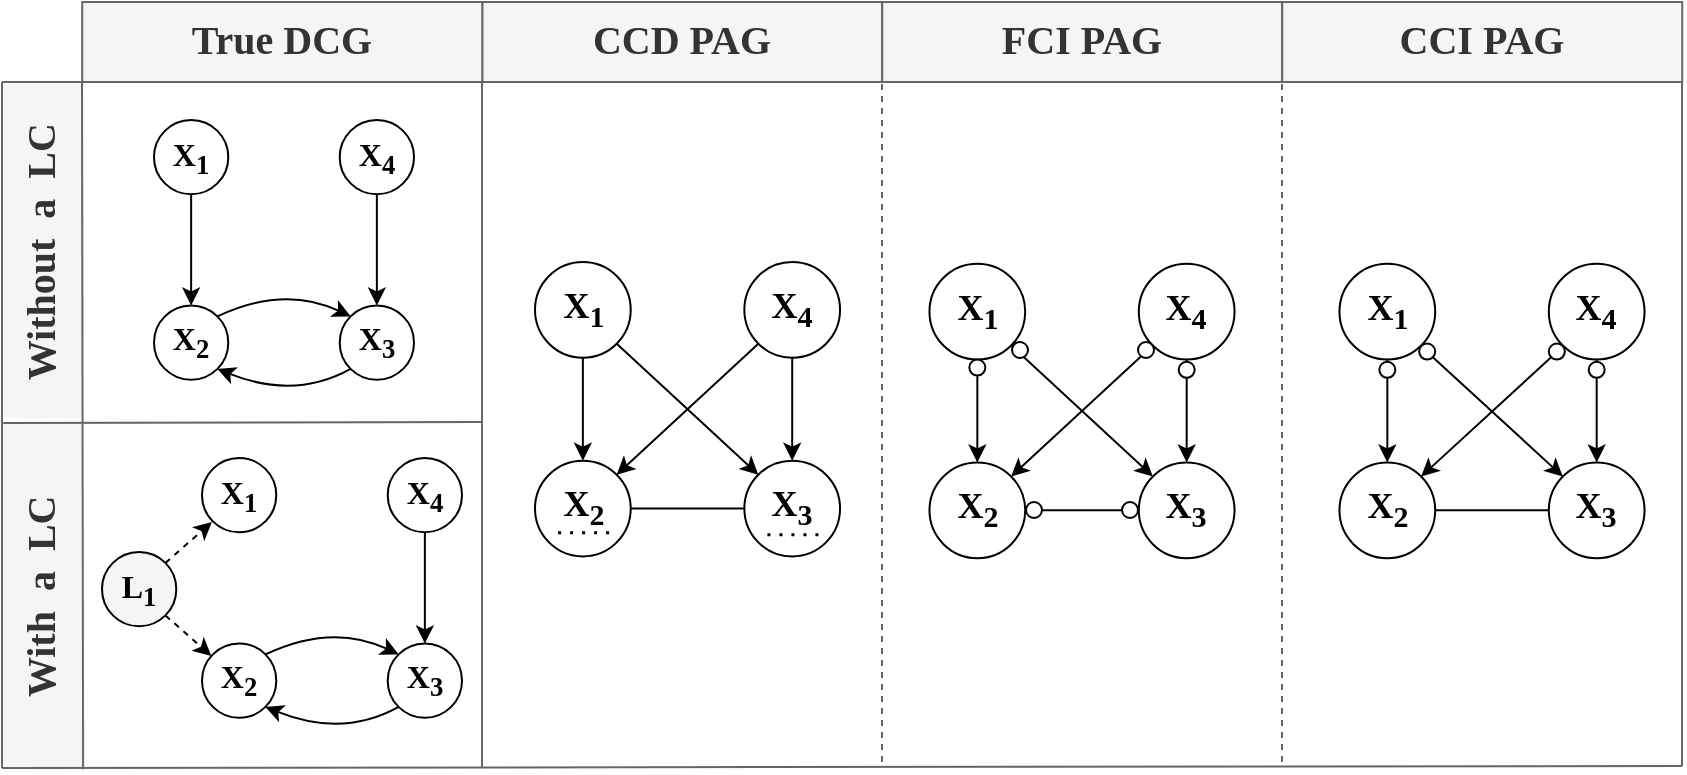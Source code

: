 <mxfile version="21.2.1" type="device">
  <diagram name="Page-1" id="Ngn3FmLotzv5n-5xn6AV">
    <mxGraphModel dx="1840" dy="658" grid="1" gridSize="10" guides="1" tooltips="1" connect="1" arrows="1" fold="1" page="1" pageScale="1" pageWidth="850" pageHeight="1100" math="0" shadow="0">
      <root>
        <mxCell id="0" />
        <mxCell id="1" parent="0" />
        <mxCell id="hpTO8w79oZe0RCC16EcX-18" value="&lt;b style=&quot;border-color: var(--border-color);&quot;&gt;With&amp;nbsp; a&amp;nbsp; LC&lt;/b&gt;" style="text;whiteSpace=wrap;html=1;fontSize=20;fontFamily=Times New Roman;rotation=-90;fillColor=#f5f5f5;fontColor=#333333;strokeColor=none;align=center;" parent="1" vertex="1">
          <mxGeometry x="-106" y="477.09" width="173.12" height="40" as="geometry" />
        </mxCell>
        <mxCell id="hpTO8w79oZe0RCC16EcX-17" value="&lt;div style=&quot;&quot;&gt;&lt;span style=&quot;background-color: initial;&quot;&gt;&lt;b&gt;Without&amp;nbsp; a&amp;nbsp; LC&lt;/b&gt;&lt;/span&gt;&lt;/div&gt;" style="text;whiteSpace=wrap;html=1;fontSize=20;fontFamily=Times New Roman;flipH=1;flipV=1;direction=west;rotation=-90;fillColor=#f5f5f5;fontColor=#333333;strokeColor=none;align=center;" parent="1" vertex="1">
          <mxGeometry x="-102.62" y="304.38" width="167.12" height="40" as="geometry" />
        </mxCell>
        <mxCell id="hpTO8w79oZe0RCC16EcX-2" value="" style="endArrow=none;html=1;rounded=0;strokeColor=#666666;" parent="1" edge="1">
          <mxGeometry width="50" height="50" relative="1" as="geometry">
            <mxPoint x="200" y="583" as="sourcePoint" />
            <mxPoint x="200" y="202" as="targetPoint" />
          </mxGeometry>
        </mxCell>
        <mxCell id="hpTO8w79oZe0RCC16EcX-3" value="" style="endArrow=none;html=1;rounded=0;strokeColor=#666666;" parent="1" edge="1">
          <mxGeometry width="50" height="50" relative="1" as="geometry">
            <mxPoint x="-40" y="240" as="sourcePoint" />
            <mxPoint x="800" y="240" as="targetPoint" />
          </mxGeometry>
        </mxCell>
        <mxCell id="hpTO8w79oZe0RCC16EcX-5" value="" style="endArrow=none;html=1;rounded=0;exitX=0;exitY=1;exitDx=0;exitDy=0;strokeColor=#666666;" parent="1" source="hpTO8w79oZe0RCC16EcX-18" edge="1">
          <mxGeometry width="50" height="50" relative="1" as="geometry">
            <mxPoint y="640" as="sourcePoint" />
            <mxPoint y="240" as="targetPoint" />
          </mxGeometry>
        </mxCell>
        <mxCell id="hpTO8w79oZe0RCC16EcX-6" value="" style="endArrow=none;html=1;rounded=0;fillColor=#f5f5f5;strokeColor=#666666;dashed=1;" parent="1" edge="1">
          <mxGeometry width="50" height="50" relative="1" as="geometry">
            <mxPoint x="400" y="580" as="sourcePoint" />
            <mxPoint x="400" y="200" as="targetPoint" />
          </mxGeometry>
        </mxCell>
        <mxCell id="hpTO8w79oZe0RCC16EcX-7" value="" style="endArrow=none;html=1;rounded=0;fillColor=#f5f5f5;strokeColor=#666666;dashed=1;" parent="1" edge="1">
          <mxGeometry width="50" height="50" relative="1" as="geometry">
            <mxPoint x="600" y="580" as="sourcePoint" />
            <mxPoint x="600" y="200" as="targetPoint" />
          </mxGeometry>
        </mxCell>
        <mxCell id="hpTO8w79oZe0RCC16EcX-8" value="" style="endArrow=none;html=1;rounded=0;strokeColor=#666666;" parent="1" edge="1">
          <mxGeometry width="50" height="50" relative="1" as="geometry">
            <mxPoint x="800" y="582" as="sourcePoint" />
            <mxPoint x="800" y="201" as="targetPoint" />
          </mxGeometry>
        </mxCell>
        <mxCell id="hpTO8w79oZe0RCC16EcX-11" value="" style="endArrow=none;html=1;rounded=0;startSize=6;strokeColor=#666666;" parent="1" edge="1">
          <mxGeometry width="50" height="50" relative="1" as="geometry">
            <mxPoint x="-40" y="583" as="sourcePoint" />
            <mxPoint x="-40" y="240" as="targetPoint" />
          </mxGeometry>
        </mxCell>
        <mxCell id="hpTO8w79oZe0RCC16EcX-13" value="&lt;span style=&quot;background-color: rgb(245, 245, 245);&quot;&gt;&lt;b&gt;CCD PAG&lt;/b&gt;&lt;/span&gt;" style="text;whiteSpace=wrap;html=1;fontSize=20;fontFamily=Times New Roman;align=center;fillColor=#f5f5f5;fontColor=#333333;strokeColor=#666666;" parent="1" vertex="1">
          <mxGeometry x="200.12" y="200" width="200" height="40" as="geometry" />
        </mxCell>
        <mxCell id="hpTO8w79oZe0RCC16EcX-14" value="&lt;span style=&quot;background-color: rgb(245, 245, 245);&quot;&gt;&lt;b&gt;FCI PAG&lt;/b&gt;&lt;/span&gt;" style="text;whiteSpace=wrap;html=1;fontSize=20;fontFamily=Times New Roman;align=center;fillColor=#f5f5f5;fontColor=#333333;strokeColor=#666666;" parent="1" vertex="1">
          <mxGeometry x="400.12" y="200" width="200" height="40" as="geometry" />
        </mxCell>
        <mxCell id="hpTO8w79oZe0RCC16EcX-15" value="&lt;span style=&quot;background-color: rgb(245, 245, 245);&quot;&gt;&lt;b&gt;CCI PAG&lt;/b&gt;&lt;/span&gt;" style="text;whiteSpace=wrap;html=1;fontSize=20;fontFamily=Times New Roman;align=center;fillColor=#f5f5f5;fontColor=#333333;strokeColor=#666666;" parent="1" vertex="1">
          <mxGeometry x="600.12" y="200" width="200" height="40" as="geometry" />
        </mxCell>
        <mxCell id="hpTO8w79oZe0RCC16EcX-16" value="&lt;span style=&quot;background-color: rgb(245, 245, 245);&quot;&gt;&lt;b&gt;True DCG&lt;/b&gt;&lt;/span&gt;" style="text;whiteSpace=wrap;html=1;fontSize=20;fontFamily=Times New Roman;fillColor=#f5f5f5;fontColor=#333333;strokeColor=#666666;align=center;" parent="1" vertex="1">
          <mxGeometry x="0.12" y="200" width="200" height="40" as="geometry" />
        </mxCell>
        <mxCell id="hpTO8w79oZe0RCC16EcX-19" value="" style="group" parent="1" vertex="1" connectable="0">
          <mxGeometry x="36" y="259" width="130" height="140" as="geometry" />
        </mxCell>
        <mxCell id="hpTO8w79oZe0RCC16EcX-20" value="&lt;font face=&quot;Times New Roman&quot; style=&quot;font-size: 16px;&quot;&gt;&lt;b&gt;X&lt;sub&gt;1&lt;/sub&gt;&lt;/b&gt;&lt;/font&gt;" style="ellipse;whiteSpace=wrap;html=1;aspect=fixed;" parent="hpTO8w79oZe0RCC16EcX-19" vertex="1">
          <mxGeometry width="37.143" height="37.143" as="geometry" />
        </mxCell>
        <mxCell id="hpTO8w79oZe0RCC16EcX-21" value="&lt;font face=&quot;Times New Roman&quot; style=&quot;font-size: 16px;&quot;&gt;&lt;b&gt;X&lt;sub&gt;2&lt;/sub&gt;&lt;/b&gt;&lt;/font&gt;" style="ellipse;whiteSpace=wrap;html=1;aspect=fixed;" parent="hpTO8w79oZe0RCC16EcX-19" vertex="1">
          <mxGeometry y="92.744" width="37.143" height="37.143" as="geometry" />
        </mxCell>
        <mxCell id="hpTO8w79oZe0RCC16EcX-22" value="" style="endArrow=classic;html=1;rounded=0;entryX=0.5;entryY=0;entryDx=0;entryDy=0;exitX=0.5;exitY=1;exitDx=0;exitDy=0;" parent="hpTO8w79oZe0RCC16EcX-19" source="hpTO8w79oZe0RCC16EcX-20" target="hpTO8w79oZe0RCC16EcX-21" edge="1">
          <mxGeometry width="50" height="50" relative="1" as="geometry">
            <mxPoint x="74.286" y="41.22" as="sourcePoint" />
            <mxPoint x="120.714" y="-10.305" as="targetPoint" />
          </mxGeometry>
        </mxCell>
        <mxCell id="hpTO8w79oZe0RCC16EcX-23" value="&lt;font face=&quot;Times New Roman&quot; style=&quot;font-size: 16px;&quot;&gt;&lt;b&gt;X&lt;sub&gt;4&lt;/sub&gt;&lt;/b&gt;&lt;/font&gt;" style="ellipse;whiteSpace=wrap;html=1;aspect=fixed;" parent="hpTO8w79oZe0RCC16EcX-19" vertex="1">
          <mxGeometry x="92.857" width="37.143" height="37.143" as="geometry" />
        </mxCell>
        <mxCell id="hpTO8w79oZe0RCC16EcX-24" value="&lt;font face=&quot;Times New Roman&quot; style=&quot;font-size: 16px;&quot;&gt;&lt;b&gt;X&lt;sub&gt;3&lt;/sub&gt;&lt;/b&gt;&lt;/font&gt;" style="ellipse;whiteSpace=wrap;html=1;aspect=fixed;" parent="hpTO8w79oZe0RCC16EcX-19" vertex="1">
          <mxGeometry x="92.857" y="92.744" width="37.143" height="37.143" as="geometry" />
        </mxCell>
        <mxCell id="hpTO8w79oZe0RCC16EcX-25" value="" style="endArrow=classic;html=1;rounded=0;entryX=0.5;entryY=0;entryDx=0;entryDy=0;exitX=0.5;exitY=1;exitDx=0;exitDy=0;" parent="hpTO8w79oZe0RCC16EcX-19" source="hpTO8w79oZe0RCC16EcX-23" target="hpTO8w79oZe0RCC16EcX-24" edge="1">
          <mxGeometry width="50" height="50" relative="1" as="geometry">
            <mxPoint x="167.143" y="41.22" as="sourcePoint" />
            <mxPoint x="213.571" y="-10.305" as="targetPoint" />
          </mxGeometry>
        </mxCell>
        <mxCell id="hpTO8w79oZe0RCC16EcX-26" value="" style="endArrow=classic;html=1;exitX=1;exitY=0;exitDx=0;exitDy=0;entryX=0;entryY=0;entryDx=0;entryDy=0;curved=1;" parent="hpTO8w79oZe0RCC16EcX-19" source="hpTO8w79oZe0RCC16EcX-21" target="hpTO8w79oZe0RCC16EcX-24" edge="1">
          <mxGeometry width="50" height="50" relative="1" as="geometry">
            <mxPoint x="120.714" y="164.878" as="sourcePoint" />
            <mxPoint x="167.143" y="113.354" as="targetPoint" />
            <Array as="points">
              <mxPoint x="65" y="82.439" />
            </Array>
          </mxGeometry>
        </mxCell>
        <mxCell id="hpTO8w79oZe0RCC16EcX-27" value="" style="endArrow=classic;html=1;exitX=0;exitY=1;exitDx=0;exitDy=0;curved=1;entryX=1;entryY=1;entryDx=0;entryDy=0;" parent="hpTO8w79oZe0RCC16EcX-19" source="hpTO8w79oZe0RCC16EcX-24" target="hpTO8w79oZe0RCC16EcX-21" edge="1">
          <mxGeometry width="50" height="50" relative="1" as="geometry">
            <mxPoint x="103.738" y="123.659" as="sourcePoint" />
            <mxPoint x="37.143" y="123.659" as="targetPoint" />
            <Array as="points">
              <mxPoint x="70.441" y="140" />
            </Array>
          </mxGeometry>
        </mxCell>
        <mxCell id="hpTO8w79oZe0RCC16EcX-49" value="" style="group" parent="1" vertex="1" connectable="0">
          <mxGeometry x="10" y="430" width="180" height="140" as="geometry" />
        </mxCell>
        <mxCell id="hpTO8w79oZe0RCC16EcX-37" value="" style="group" parent="hpTO8w79oZe0RCC16EcX-49" vertex="1" connectable="0">
          <mxGeometry x="50" y="-2" width="130" height="140" as="geometry" />
        </mxCell>
        <mxCell id="hpTO8w79oZe0RCC16EcX-38" value="&lt;font face=&quot;Times New Roman&quot; style=&quot;font-size: 16px;&quot;&gt;&lt;b&gt;X&lt;sub&gt;1&lt;/sub&gt;&lt;/b&gt;&lt;/font&gt;" style="ellipse;whiteSpace=wrap;html=1;aspect=fixed;" parent="hpTO8w79oZe0RCC16EcX-37" vertex="1">
          <mxGeometry width="37.143" height="37.143" as="geometry" />
        </mxCell>
        <mxCell id="hpTO8w79oZe0RCC16EcX-39" value="&lt;font face=&quot;Times New Roman&quot; style=&quot;font-size: 16px;&quot;&gt;&lt;b&gt;X&lt;sub&gt;2&lt;/sub&gt;&lt;/b&gt;&lt;/font&gt;" style="ellipse;whiteSpace=wrap;html=1;aspect=fixed;" parent="hpTO8w79oZe0RCC16EcX-37" vertex="1">
          <mxGeometry y="92.744" width="37.143" height="37.143" as="geometry" />
        </mxCell>
        <mxCell id="hpTO8w79oZe0RCC16EcX-41" value="&lt;font face=&quot;Times New Roman&quot; style=&quot;font-size: 16px;&quot;&gt;&lt;b&gt;X&lt;sub&gt;4&lt;/sub&gt;&lt;/b&gt;&lt;/font&gt;" style="ellipse;whiteSpace=wrap;html=1;aspect=fixed;" parent="hpTO8w79oZe0RCC16EcX-37" vertex="1">
          <mxGeometry x="92.857" width="37.143" height="37.143" as="geometry" />
        </mxCell>
        <mxCell id="hpTO8w79oZe0RCC16EcX-42" value="&lt;font face=&quot;Times New Roman&quot; style=&quot;font-size: 16px;&quot;&gt;&lt;b&gt;X&lt;sub&gt;3&lt;/sub&gt;&lt;/b&gt;&lt;/font&gt;" style="ellipse;whiteSpace=wrap;html=1;aspect=fixed;" parent="hpTO8w79oZe0RCC16EcX-37" vertex="1">
          <mxGeometry x="92.857" y="92.744" width="37.143" height="37.143" as="geometry" />
        </mxCell>
        <mxCell id="hpTO8w79oZe0RCC16EcX-43" value="" style="endArrow=classic;html=1;rounded=0;entryX=0.5;entryY=0;entryDx=0;entryDy=0;exitX=0.5;exitY=1;exitDx=0;exitDy=0;" parent="hpTO8w79oZe0RCC16EcX-37" source="hpTO8w79oZe0RCC16EcX-41" target="hpTO8w79oZe0RCC16EcX-42" edge="1">
          <mxGeometry width="50" height="50" relative="1" as="geometry">
            <mxPoint x="167.143" y="41.22" as="sourcePoint" />
            <mxPoint x="213.571" y="-10.305" as="targetPoint" />
          </mxGeometry>
        </mxCell>
        <mxCell id="hpTO8w79oZe0RCC16EcX-44" value="" style="endArrow=classic;html=1;exitX=1;exitY=0;exitDx=0;exitDy=0;entryX=0;entryY=0;entryDx=0;entryDy=0;curved=1;" parent="hpTO8w79oZe0RCC16EcX-37" source="hpTO8w79oZe0RCC16EcX-39" target="hpTO8w79oZe0RCC16EcX-42" edge="1">
          <mxGeometry width="50" height="50" relative="1" as="geometry">
            <mxPoint x="120.714" y="164.878" as="sourcePoint" />
            <mxPoint x="167.143" y="113.354" as="targetPoint" />
            <Array as="points">
              <mxPoint x="65" y="82.439" />
            </Array>
          </mxGeometry>
        </mxCell>
        <mxCell id="hpTO8w79oZe0RCC16EcX-45" value="" style="endArrow=classic;html=1;exitX=0;exitY=1;exitDx=0;exitDy=0;curved=1;entryX=1;entryY=1;entryDx=0;entryDy=0;" parent="hpTO8w79oZe0RCC16EcX-37" source="hpTO8w79oZe0RCC16EcX-42" target="hpTO8w79oZe0RCC16EcX-39" edge="1">
          <mxGeometry width="50" height="50" relative="1" as="geometry">
            <mxPoint x="103.738" y="123.659" as="sourcePoint" />
            <mxPoint x="37.143" y="123.659" as="targetPoint" />
            <Array as="points">
              <mxPoint x="70.441" y="140" />
            </Array>
          </mxGeometry>
        </mxCell>
        <mxCell id="hpTO8w79oZe0RCC16EcX-46" value="&lt;font face=&quot;Times New Roman&quot; color=&quot;#000000&quot; style=&quot;font-size: 16px;&quot;&gt;&lt;b&gt;L&lt;sub&gt;1&lt;/sub&gt;&lt;/b&gt;&lt;/font&gt;" style="ellipse;whiteSpace=wrap;html=1;aspect=fixed;fillColor=#f5f5f5;fontColor=#333333;strokeColor=#000000;" parent="hpTO8w79oZe0RCC16EcX-49" vertex="1">
          <mxGeometry y="45" width="37.143" height="37.143" as="geometry" />
        </mxCell>
        <mxCell id="hpTO8w79oZe0RCC16EcX-47" value="" style="endArrow=classic;html=1;rounded=0;fontFamily=Times New Roman;fontSize=20;exitX=1;exitY=0;exitDx=0;exitDy=0;dashed=1;" parent="hpTO8w79oZe0RCC16EcX-49" edge="1">
          <mxGeometry width="50" height="50" relative="1" as="geometry">
            <mxPoint x="31.703" y="50.439" as="sourcePoint" />
            <mxPoint x="55" y="30" as="targetPoint" />
          </mxGeometry>
        </mxCell>
        <mxCell id="hpTO8w79oZe0RCC16EcX-48" value="" style="endArrow=classic;html=1;rounded=0;fontFamily=Times New Roman;fontSize=20;exitX=1;exitY=1;exitDx=0;exitDy=0;dashed=1;" parent="hpTO8w79oZe0RCC16EcX-49" target="hpTO8w79oZe0RCC16EcX-39" edge="1">
          <mxGeometry width="50" height="50" relative="1" as="geometry">
            <mxPoint x="31.703" y="76.703" as="sourcePoint" />
            <mxPoint x="65" y="40" as="targetPoint" />
          </mxGeometry>
        </mxCell>
        <mxCell id="hpTO8w79oZe0RCC16EcX-50" value="" style="group" parent="1" vertex="1" connectable="0">
          <mxGeometry x="226.5" y="330" width="157" height="149" as="geometry" />
        </mxCell>
        <mxCell id="hpTO8w79oZe0RCC16EcX-51" value="&lt;font face=&quot;Times New Roman&quot; style=&quot;font-size: 18px;&quot;&gt;&lt;b&gt;X&lt;sub&gt;1&lt;/sub&gt;&lt;/b&gt;&lt;/font&gt;" style="ellipse;whiteSpace=wrap;html=1;aspect=fixed;strokeWidth=1;" parent="hpTO8w79oZe0RCC16EcX-50" vertex="1">
          <mxGeometry width="47.861" height="47.861" as="geometry" />
        </mxCell>
        <mxCell id="hpTO8w79oZe0RCC16EcX-52" value="&lt;font face=&quot;Times New Roman&quot; style=&quot;font-size: 18px;&quot;&gt;&lt;b&gt;&lt;font style=&quot;font-size: 18px;&quot;&gt;X&lt;/font&gt;&lt;font style=&quot;font-size: 18px;&quot;&gt;&lt;sub style=&quot;&quot;&gt;2&lt;/sub&gt;&lt;/font&gt;&lt;/b&gt;&lt;/font&gt;" style="ellipse;whiteSpace=wrap;html=1;aspect=fixed;strokeWidth=1;" parent="hpTO8w79oZe0RCC16EcX-50" vertex="1">
          <mxGeometry y="99.333" width="47.861" height="47.861" as="geometry" />
        </mxCell>
        <mxCell id="hpTO8w79oZe0RCC16EcX-53" value="&lt;font face=&quot;Times New Roman&quot; style=&quot;font-size: 18px;&quot;&gt;&lt;b&gt;X&lt;sub&gt;3&lt;/sub&gt;&lt;/b&gt;&lt;/font&gt;" style="ellipse;whiteSpace=wrap;html=1;aspect=fixed;strokeWidth=1;" parent="hpTO8w79oZe0RCC16EcX-50" vertex="1">
          <mxGeometry x="104.667" y="99.333" width="47.861" height="47.861" as="geometry" />
        </mxCell>
        <mxCell id="hpTO8w79oZe0RCC16EcX-54" value="&lt;font face=&quot;Times New Roman&quot; style=&quot;font-size: 18px;&quot;&gt;&lt;b&gt;X&lt;sub&gt;4&lt;/sub&gt;&lt;/b&gt;&lt;/font&gt;" style="ellipse;whiteSpace=wrap;html=1;aspect=fixed;strokeWidth=1;" parent="hpTO8w79oZe0RCC16EcX-50" vertex="1">
          <mxGeometry x="104.667" width="47.861" height="47.861" as="geometry" />
        </mxCell>
        <mxCell id="hpTO8w79oZe0RCC16EcX-55" value="" style="endArrow=classic;html=1;rounded=0;fontSize=25;exitX=0.5;exitY=1;exitDx=0;exitDy=0;entryX=0.5;entryY=0;entryDx=0;entryDy=0;strokeWidth=1;" parent="hpTO8w79oZe0RCC16EcX-50" source="hpTO8w79oZe0RCC16EcX-51" target="hpTO8w79oZe0RCC16EcX-52" edge="1">
          <mxGeometry width="50" height="50" relative="1" as="geometry">
            <mxPoint x="-223.071" y="-126.65" as="sourcePoint" />
            <mxPoint x="-190.363" y="-157.692" as="targetPoint" />
          </mxGeometry>
        </mxCell>
        <mxCell id="hpTO8w79oZe0RCC16EcX-56" value="" style="endArrow=classic;html=1;rounded=0;fontSize=25;exitX=0.5;exitY=1;exitDx=0;exitDy=0;entryX=0.5;entryY=0;entryDx=0;entryDy=0;strokeWidth=1;" parent="hpTO8w79oZe0RCC16EcX-50" source="hpTO8w79oZe0RCC16EcX-54" target="hpTO8w79oZe0RCC16EcX-53" edge="1">
          <mxGeometry width="50" height="50" relative="1" as="geometry">
            <mxPoint x="-223.071" y="-126.65" as="sourcePoint" />
            <mxPoint x="-190.363" y="-157.692" as="targetPoint" />
          </mxGeometry>
        </mxCell>
        <mxCell id="hpTO8w79oZe0RCC16EcX-57" value="" style="endArrow=none;html=1;strokeWidth=1;fontSize=25;curved=1;exitX=1;exitY=0.5;exitDx=0;exitDy=0;entryX=0;entryY=0.5;entryDx=0;entryDy=0;" parent="hpTO8w79oZe0RCC16EcX-50" source="hpTO8w79oZe0RCC16EcX-52" target="hpTO8w79oZe0RCC16EcX-53" edge="1">
          <mxGeometry width="50" height="50" relative="1" as="geometry">
            <mxPoint x="-537.071" y="-151.483" as="sourcePoint" />
            <mxPoint x="-504.362" y="-182.525" as="targetPoint" />
          </mxGeometry>
        </mxCell>
        <mxCell id="hpTO8w79oZe0RCC16EcX-58" value="" style="endArrow=classic;html=1;strokeWidth=1;fontSize=25;curved=1;entryX=0;entryY=0;entryDx=0;entryDy=0;exitX=1;exitY=1;exitDx=0;exitDy=0;" parent="hpTO8w79oZe0RCC16EcX-50" source="hpTO8w79oZe0RCC16EcX-51" target="hpTO8w79oZe0RCC16EcX-53" edge="1">
          <mxGeometry width="50" height="50" relative="1" as="geometry">
            <mxPoint x="-537.071" y="-151.483" as="sourcePoint" />
            <mxPoint x="-504.362" y="-182.525" as="targetPoint" />
          </mxGeometry>
        </mxCell>
        <mxCell id="hpTO8w79oZe0RCC16EcX-59" value="" style="endArrow=classic;html=1;strokeWidth=1;fontSize=25;curved=1;exitX=0;exitY=1;exitDx=0;exitDy=0;entryX=1;entryY=0;entryDx=0;entryDy=0;" parent="hpTO8w79oZe0RCC16EcX-50" source="hpTO8w79oZe0RCC16EcX-54" target="hpTO8w79oZe0RCC16EcX-52" edge="1">
          <mxGeometry width="50" height="50" relative="1" as="geometry">
            <mxPoint x="-537.071" y="-151.483" as="sourcePoint" />
            <mxPoint x="-504.362" y="-182.525" as="targetPoint" />
          </mxGeometry>
        </mxCell>
        <mxCell id="hpTO8w79oZe0RCC16EcX-60" value="" style="endArrow=none;dashed=1;html=1;dashPattern=1 3;strokeWidth=1.5;rounded=0;" parent="hpTO8w79oZe0RCC16EcX-50" edge="1">
          <mxGeometry width="50" height="50" relative="1" as="geometry">
            <mxPoint x="11.305" y="135.1" as="sourcePoint" />
            <mxPoint x="37.472" y="135.1" as="targetPoint" />
          </mxGeometry>
        </mxCell>
        <mxCell id="hpTO8w79oZe0RCC16EcX-61" value="" style="endArrow=none;dashed=1;html=1;dashPattern=1 3;strokeWidth=1.5;rounded=0;" parent="hpTO8w79oZe0RCC16EcX-50" edge="1">
          <mxGeometry width="50" height="50" relative="1" as="geometry">
            <mxPoint x="115.972" y="136.1" as="sourcePoint" />
            <mxPoint x="142.138" y="136.1" as="targetPoint" />
          </mxGeometry>
        </mxCell>
        <mxCell id="hpTO8w79oZe0RCC16EcX-62" value="&lt;font face=&quot;Times New Roman&quot; style=&quot;font-size: 18px;&quot;&gt;&lt;b&gt;X&lt;sub&gt;1&lt;/sub&gt;&lt;/b&gt;&lt;/font&gt;" style="ellipse;whiteSpace=wrap;html=1;aspect=fixed;strokeWidth=1;" parent="1" vertex="1">
          <mxGeometry x="423.74" y="330.9" width="47.861" height="47.861" as="geometry" />
        </mxCell>
        <mxCell id="hpTO8w79oZe0RCC16EcX-63" value="&lt;font face=&quot;Times New Roman&quot; style=&quot;font-size: 18px;&quot;&gt;&lt;b&gt;&lt;font style=&quot;font-size: 18px;&quot;&gt;X&lt;/font&gt;&lt;font style=&quot;font-size: 18px;&quot;&gt;&lt;sub style=&quot;&quot;&gt;2&lt;/sub&gt;&lt;/font&gt;&lt;/b&gt;&lt;/font&gt;" style="ellipse;whiteSpace=wrap;html=1;aspect=fixed;strokeWidth=1;" parent="1" vertex="1">
          <mxGeometry x="423.74" y="430.233" width="47.861" height="47.861" as="geometry" />
        </mxCell>
        <mxCell id="hpTO8w79oZe0RCC16EcX-64" value="&lt;font face=&quot;Times New Roman&quot; style=&quot;font-size: 18px;&quot;&gt;&lt;b&gt;X&lt;sub&gt;3&lt;/sub&gt;&lt;/b&gt;&lt;/font&gt;" style="ellipse;whiteSpace=wrap;html=1;aspect=fixed;strokeWidth=1;" parent="1" vertex="1">
          <mxGeometry x="528.407" y="430.233" width="47.861" height="47.861" as="geometry" />
        </mxCell>
        <mxCell id="hpTO8w79oZe0RCC16EcX-65" value="&lt;font face=&quot;Times New Roman&quot; style=&quot;font-size: 18px;&quot;&gt;&lt;b&gt;X&lt;sub&gt;4&lt;/sub&gt;&lt;/b&gt;&lt;/font&gt;" style="ellipse;whiteSpace=wrap;html=1;aspect=fixed;strokeWidth=1;" parent="1" vertex="1">
          <mxGeometry x="528.407" y="330.9" width="47.861" height="47.861" as="geometry" />
        </mxCell>
        <mxCell id="hpTO8w79oZe0RCC16EcX-66" value="" style="endArrow=classic;html=1;rounded=0;fontSize=25;exitX=0.5;exitY=1;exitDx=0;exitDy=0;entryX=0.5;entryY=0;entryDx=0;entryDy=0;strokeWidth=1;startArrow=none;" parent="1" source="hpTO8w79oZe0RCC16EcX-90" target="hpTO8w79oZe0RCC16EcX-63" edge="1">
          <mxGeometry width="50" height="50" relative="1" as="geometry">
            <mxPoint x="-25.831" y="-145.75" as="sourcePoint" />
            <mxPoint x="6.877" y="-176.792" as="targetPoint" />
          </mxGeometry>
        </mxCell>
        <mxCell id="hpTO8w79oZe0RCC16EcX-67" value="" style="endArrow=classic;html=1;rounded=0;fontSize=25;exitX=0.5;exitY=1;exitDx=0;exitDy=0;entryX=0.5;entryY=0;entryDx=0;entryDy=0;strokeWidth=1;startArrow=none;" parent="1" source="hpTO8w79oZe0RCC16EcX-88" target="hpTO8w79oZe0RCC16EcX-64" edge="1">
          <mxGeometry width="50" height="50" relative="1" as="geometry">
            <mxPoint x="-25.831" y="-145.75" as="sourcePoint" />
            <mxPoint x="6.877" y="-176.792" as="targetPoint" />
          </mxGeometry>
        </mxCell>
        <mxCell id="hpTO8w79oZe0RCC16EcX-68" value="" style="endArrow=none;html=1;strokeWidth=1;fontSize=25;curved=1;exitX=1;exitY=0.5;exitDx=0;exitDy=0;entryX=0;entryY=0.5;entryDx=0;entryDy=0;" parent="1" source="hpTO8w79oZe0RCC16EcX-63" target="hpTO8w79oZe0RCC16EcX-64" edge="1">
          <mxGeometry width="50" height="50" relative="1" as="geometry">
            <mxPoint x="-339.831" y="-170.583" as="sourcePoint" />
            <mxPoint x="-307.122" y="-201.625" as="targetPoint" />
          </mxGeometry>
        </mxCell>
        <mxCell id="hpTO8w79oZe0RCC16EcX-69" value="" style="endArrow=classic;html=1;strokeWidth=1;fontSize=25;curved=1;entryX=0;entryY=0;entryDx=0;entryDy=0;exitX=1;exitY=1;exitDx=0;exitDy=0;" parent="1" source="hpTO8w79oZe0RCC16EcX-62" target="hpTO8w79oZe0RCC16EcX-64" edge="1">
          <mxGeometry width="50" height="50" relative="1" as="geometry">
            <mxPoint x="-339.831" y="-170.583" as="sourcePoint" />
            <mxPoint x="-307.122" y="-201.625" as="targetPoint" />
          </mxGeometry>
        </mxCell>
        <mxCell id="hpTO8w79oZe0RCC16EcX-70" value="" style="endArrow=classic;html=1;strokeWidth=1;fontSize=25;curved=1;exitX=0;exitY=1;exitDx=0;exitDy=0;entryX=1;entryY=0;entryDx=0;entryDy=0;" parent="1" source="hpTO8w79oZe0RCC16EcX-65" target="hpTO8w79oZe0RCC16EcX-63" edge="1">
          <mxGeometry width="50" height="50" relative="1" as="geometry">
            <mxPoint x="-339.831" y="-170.583" as="sourcePoint" />
            <mxPoint x="-307.122" y="-201.625" as="targetPoint" />
          </mxGeometry>
        </mxCell>
        <mxCell id="hpTO8w79oZe0RCC16EcX-73" value="&lt;font face=&quot;Times New Roman&quot; style=&quot;font-size: 18px;&quot;&gt;&lt;b&gt;X&lt;sub&gt;1&lt;/sub&gt;&lt;/b&gt;&lt;/font&gt;" style="ellipse;whiteSpace=wrap;html=1;aspect=fixed;strokeWidth=1;" parent="1" vertex="1">
          <mxGeometry x="628.74" y="330.9" width="47.861" height="47.861" as="geometry" />
        </mxCell>
        <mxCell id="hpTO8w79oZe0RCC16EcX-74" value="&lt;font face=&quot;Times New Roman&quot; style=&quot;font-size: 18px;&quot;&gt;&lt;b&gt;&lt;font style=&quot;font-size: 18px;&quot;&gt;X&lt;/font&gt;&lt;font style=&quot;font-size: 18px;&quot;&gt;&lt;sub style=&quot;&quot;&gt;2&lt;/sub&gt;&lt;/font&gt;&lt;/b&gt;&lt;/font&gt;" style="ellipse;whiteSpace=wrap;html=1;aspect=fixed;strokeWidth=1;" parent="1" vertex="1">
          <mxGeometry x="628.74" y="430.233" width="47.861" height="47.861" as="geometry" />
        </mxCell>
        <mxCell id="hpTO8w79oZe0RCC16EcX-75" value="&lt;font face=&quot;Times New Roman&quot; style=&quot;font-size: 18px;&quot;&gt;&lt;b&gt;X&lt;sub&gt;3&lt;/sub&gt;&lt;/b&gt;&lt;/font&gt;" style="ellipse;whiteSpace=wrap;html=1;aspect=fixed;strokeWidth=1;" parent="1" vertex="1">
          <mxGeometry x="733.407" y="430.233" width="47.861" height="47.861" as="geometry" />
        </mxCell>
        <mxCell id="hpTO8w79oZe0RCC16EcX-76" value="&lt;font face=&quot;Times New Roman&quot; style=&quot;font-size: 18px;&quot;&gt;&lt;b&gt;X&lt;sub&gt;4&lt;/sub&gt;&lt;/b&gt;&lt;/font&gt;" style="ellipse;whiteSpace=wrap;html=1;aspect=fixed;strokeWidth=1;" parent="1" vertex="1">
          <mxGeometry x="733.407" y="330.9" width="47.861" height="47.861" as="geometry" />
        </mxCell>
        <mxCell id="hpTO8w79oZe0RCC16EcX-77" value="" style="endArrow=classic;html=1;rounded=0;fontSize=25;exitX=0.5;exitY=1;exitDx=0;exitDy=0;entryX=0.5;entryY=0;entryDx=0;entryDy=0;strokeWidth=1;" parent="1" source="hpTO8w79oZe0RCC16EcX-73" target="hpTO8w79oZe0RCC16EcX-74" edge="1">
          <mxGeometry width="50" height="50" relative="1" as="geometry">
            <mxPoint x="179.169" y="-145.75" as="sourcePoint" />
            <mxPoint x="211.877" y="-176.792" as="targetPoint" />
          </mxGeometry>
        </mxCell>
        <mxCell id="hpTO8w79oZe0RCC16EcX-78" value="" style="endArrow=classic;html=1;rounded=0;fontSize=25;exitX=0.5;exitY=1;exitDx=0;exitDy=0;entryX=0.5;entryY=0;entryDx=0;entryDy=0;strokeWidth=1;startArrow=none;" parent="1" source="hpTO8w79oZe0RCC16EcX-93" target="hpTO8w79oZe0RCC16EcX-75" edge="1">
          <mxGeometry width="50" height="50" relative="1" as="geometry">
            <mxPoint x="179.169" y="-145.75" as="sourcePoint" />
            <mxPoint x="211.877" y="-176.792" as="targetPoint" />
          </mxGeometry>
        </mxCell>
        <mxCell id="hpTO8w79oZe0RCC16EcX-79" value="" style="endArrow=none;html=1;strokeWidth=1;fontSize=25;curved=1;exitX=1;exitY=0.5;exitDx=0;exitDy=0;entryX=0;entryY=0.5;entryDx=0;entryDy=0;" parent="1" source="hpTO8w79oZe0RCC16EcX-74" target="hpTO8w79oZe0RCC16EcX-75" edge="1">
          <mxGeometry width="50" height="50" relative="1" as="geometry">
            <mxPoint x="-134.831" y="-170.583" as="sourcePoint" />
            <mxPoint x="-102.122" y="-201.625" as="targetPoint" />
          </mxGeometry>
        </mxCell>
        <mxCell id="hpTO8w79oZe0RCC16EcX-80" value="" style="endArrow=classic;html=1;strokeWidth=1;fontSize=25;curved=1;entryX=0;entryY=0;entryDx=0;entryDy=0;exitX=1;exitY=1;exitDx=0;exitDy=0;startArrow=none;" parent="1" source="hpTO8w79oZe0RCC16EcX-97" target="hpTO8w79oZe0RCC16EcX-75" edge="1">
          <mxGeometry width="50" height="50" relative="1" as="geometry">
            <mxPoint x="-134.831" y="-170.583" as="sourcePoint" />
            <mxPoint x="-102.122" y="-201.625" as="targetPoint" />
          </mxGeometry>
        </mxCell>
        <mxCell id="hpTO8w79oZe0RCC16EcX-81" value="" style="endArrow=classic;html=1;strokeWidth=1;fontSize=25;curved=1;exitX=0;exitY=1;exitDx=0;exitDy=0;entryX=1;entryY=0;entryDx=0;entryDy=0;startArrow=none;" parent="1" source="hpTO8w79oZe0RCC16EcX-95" target="hpTO8w79oZe0RCC16EcX-74" edge="1">
          <mxGeometry width="50" height="50" relative="1" as="geometry">
            <mxPoint x="-134.831" y="-170.583" as="sourcePoint" />
            <mxPoint x="-102.122" y="-201.625" as="targetPoint" />
          </mxGeometry>
        </mxCell>
        <mxCell id="hpTO8w79oZe0RCC16EcX-84" value="" style="ellipse;whiteSpace=wrap;html=1;aspect=fixed;strokeColor=#000000;strokeWidth=1;fontFamily=Times New Roman;fontSize=18;fontColor=#000000;" parent="1" vertex="1">
          <mxGeometry x="472" y="450" width="8" height="8" as="geometry" />
        </mxCell>
        <mxCell id="hpTO8w79oZe0RCC16EcX-85" value="" style="ellipse;whiteSpace=wrap;html=1;aspect=fixed;strokeColor=#000000;strokeWidth=1;fontFamily=Times New Roman;fontSize=18;fontColor=#000000;" parent="1" vertex="1">
          <mxGeometry x="520" y="450" width="8" height="8" as="geometry" />
        </mxCell>
        <mxCell id="hpTO8w79oZe0RCC16EcX-86" value="" style="ellipse;whiteSpace=wrap;html=1;aspect=fixed;strokeColor=#000000;strokeWidth=1;fontFamily=Times New Roman;fontSize=18;fontColor=#000000;" parent="1" vertex="1">
          <mxGeometry x="465" y="370" width="8" height="8" as="geometry" />
        </mxCell>
        <mxCell id="hpTO8w79oZe0RCC16EcX-87" value="" style="ellipse;whiteSpace=wrap;html=1;aspect=fixed;strokeColor=#000000;strokeWidth=1;fontFamily=Times New Roman;fontSize=18;fontColor=#000000;" parent="1" vertex="1">
          <mxGeometry x="528" y="370" width="8" height="8" as="geometry" />
        </mxCell>
        <mxCell id="hpTO8w79oZe0RCC16EcX-89" value="" style="endArrow=none;html=1;rounded=0;fontSize=25;exitX=0.5;exitY=1;exitDx=0;exitDy=0;entryX=0.5;entryY=0;entryDx=0;entryDy=0;strokeWidth=1;" parent="1" source="hpTO8w79oZe0RCC16EcX-65" target="hpTO8w79oZe0RCC16EcX-88" edge="1">
          <mxGeometry width="50" height="50" relative="1" as="geometry">
            <mxPoint x="552.337" y="378.761" as="sourcePoint" />
            <mxPoint x="552.337" y="430.233" as="targetPoint" />
          </mxGeometry>
        </mxCell>
        <mxCell id="hpTO8w79oZe0RCC16EcX-88" value="" style="ellipse;whiteSpace=wrap;html=1;aspect=fixed;strokeColor=#000000;strokeWidth=1;fontFamily=Times New Roman;fontSize=18;fontColor=#000000;" parent="1" vertex="1">
          <mxGeometry x="548.34" y="379.89" width="8" height="8" as="geometry" />
        </mxCell>
        <mxCell id="hpTO8w79oZe0RCC16EcX-91" value="" style="endArrow=none;html=1;rounded=0;fontSize=25;exitX=0.5;exitY=1;exitDx=0;exitDy=0;entryX=0.5;entryY=0;entryDx=0;entryDy=0;strokeWidth=1;" parent="1" source="hpTO8w79oZe0RCC16EcX-62" target="hpTO8w79oZe0RCC16EcX-90" edge="1">
          <mxGeometry width="50" height="50" relative="1" as="geometry">
            <mxPoint x="447.67" y="378.761" as="sourcePoint" />
            <mxPoint x="447.67" y="430.233" as="targetPoint" />
          </mxGeometry>
        </mxCell>
        <mxCell id="hpTO8w79oZe0RCC16EcX-90" value="" style="ellipse;whiteSpace=wrap;html=1;aspect=fixed;strokeColor=#000000;strokeWidth=1;fontFamily=Times New Roman;fontSize=18;fontColor=#000000;" parent="1" vertex="1">
          <mxGeometry x="443.67" y="378.76" width="8" height="8" as="geometry" />
        </mxCell>
        <mxCell id="hpTO8w79oZe0RCC16EcX-92" value="" style="ellipse;whiteSpace=wrap;html=1;aspect=fixed;strokeColor=#000000;strokeWidth=1;fontFamily=Times New Roman;fontSize=18;fontColor=#000000;" parent="1" vertex="1">
          <mxGeometry x="648.67" y="379.89" width="8" height="8" as="geometry" />
        </mxCell>
        <mxCell id="hpTO8w79oZe0RCC16EcX-94" value="" style="endArrow=none;html=1;rounded=0;fontSize=25;exitX=0.5;exitY=1;exitDx=0;exitDy=0;entryX=0.5;entryY=0;entryDx=0;entryDy=0;strokeWidth=1;" parent="1" source="hpTO8w79oZe0RCC16EcX-76" target="hpTO8w79oZe0RCC16EcX-93" edge="1">
          <mxGeometry width="50" height="50" relative="1" as="geometry">
            <mxPoint x="757.337" y="378.761" as="sourcePoint" />
            <mxPoint x="757.337" y="430.233" as="targetPoint" />
          </mxGeometry>
        </mxCell>
        <mxCell id="hpTO8w79oZe0RCC16EcX-93" value="" style="ellipse;whiteSpace=wrap;html=1;aspect=fixed;strokeColor=#000000;strokeWidth=1;fontFamily=Times New Roman;fontSize=18;fontColor=#000000;" parent="1" vertex="1">
          <mxGeometry x="753.34" y="379.89" width="8" height="8" as="geometry" />
        </mxCell>
        <mxCell id="hpTO8w79oZe0RCC16EcX-96" value="" style="endArrow=none;html=1;strokeWidth=1;fontSize=25;curved=1;exitX=0;exitY=1;exitDx=0;exitDy=0;entryX=1;entryY=0;entryDx=0;entryDy=0;" parent="1" source="hpTO8w79oZe0RCC16EcX-76" target="hpTO8w79oZe0RCC16EcX-95" edge="1">
          <mxGeometry width="50" height="50" relative="1" as="geometry">
            <mxPoint x="740.416" y="371.752" as="sourcePoint" />
            <mxPoint x="669.592" y="437.242" as="targetPoint" />
          </mxGeometry>
        </mxCell>
        <mxCell id="hpTO8w79oZe0RCC16EcX-95" value="" style="ellipse;whiteSpace=wrap;html=1;aspect=fixed;strokeColor=#000000;strokeWidth=1;fontFamily=Times New Roman;fontSize=18;fontColor=#000000;" parent="1" vertex="1">
          <mxGeometry x="733.41" y="370.76" width="8" height="8" as="geometry" />
        </mxCell>
        <mxCell id="hpTO8w79oZe0RCC16EcX-98" value="" style="endArrow=none;html=1;strokeWidth=1;fontSize=25;curved=1;entryX=0;entryY=0;entryDx=0;entryDy=0;exitX=1;exitY=1;exitDx=0;exitDy=0;" parent="1" source="hpTO8w79oZe0RCC16EcX-73" target="hpTO8w79oZe0RCC16EcX-97" edge="1">
          <mxGeometry width="50" height="50" relative="1" as="geometry">
            <mxPoint x="669.592" y="371.752" as="sourcePoint" />
            <mxPoint x="740.416" y="437.242" as="targetPoint" />
          </mxGeometry>
        </mxCell>
        <mxCell id="hpTO8w79oZe0RCC16EcX-97" value="" style="ellipse;whiteSpace=wrap;html=1;aspect=fixed;strokeColor=#000000;strokeWidth=1;fontFamily=Times New Roman;fontSize=18;fontColor=#000000;" parent="1" vertex="1">
          <mxGeometry x="668.6" y="370.76" width="8" height="8" as="geometry" />
        </mxCell>
        <mxCell id="hpTO8w79oZe0RCC16EcX-4" value="" style="endArrow=none;html=1;rounded=0;exitX=1;exitY=0;exitDx=0;exitDy=0;strokeColor=#666666;" parent="1" source="hpTO8w79oZe0RCC16EcX-18" edge="1">
          <mxGeometry width="50" height="50" relative="1" as="geometry">
            <mxPoint x="0.005" y="409.005" as="sourcePoint" />
            <mxPoint x="200" y="410" as="targetPoint" />
          </mxGeometry>
        </mxCell>
        <mxCell id="hpTO8w79oZe0RCC16EcX-9" value="" style="endArrow=none;html=1;rounded=0;strokeColor=#666666;" parent="1" edge="1">
          <mxGeometry width="50" height="50" relative="1" as="geometry">
            <mxPoint x="-40" y="583" as="sourcePoint" />
            <mxPoint x="800" y="582" as="targetPoint" />
          </mxGeometry>
        </mxCell>
      </root>
    </mxGraphModel>
  </diagram>
</mxfile>
